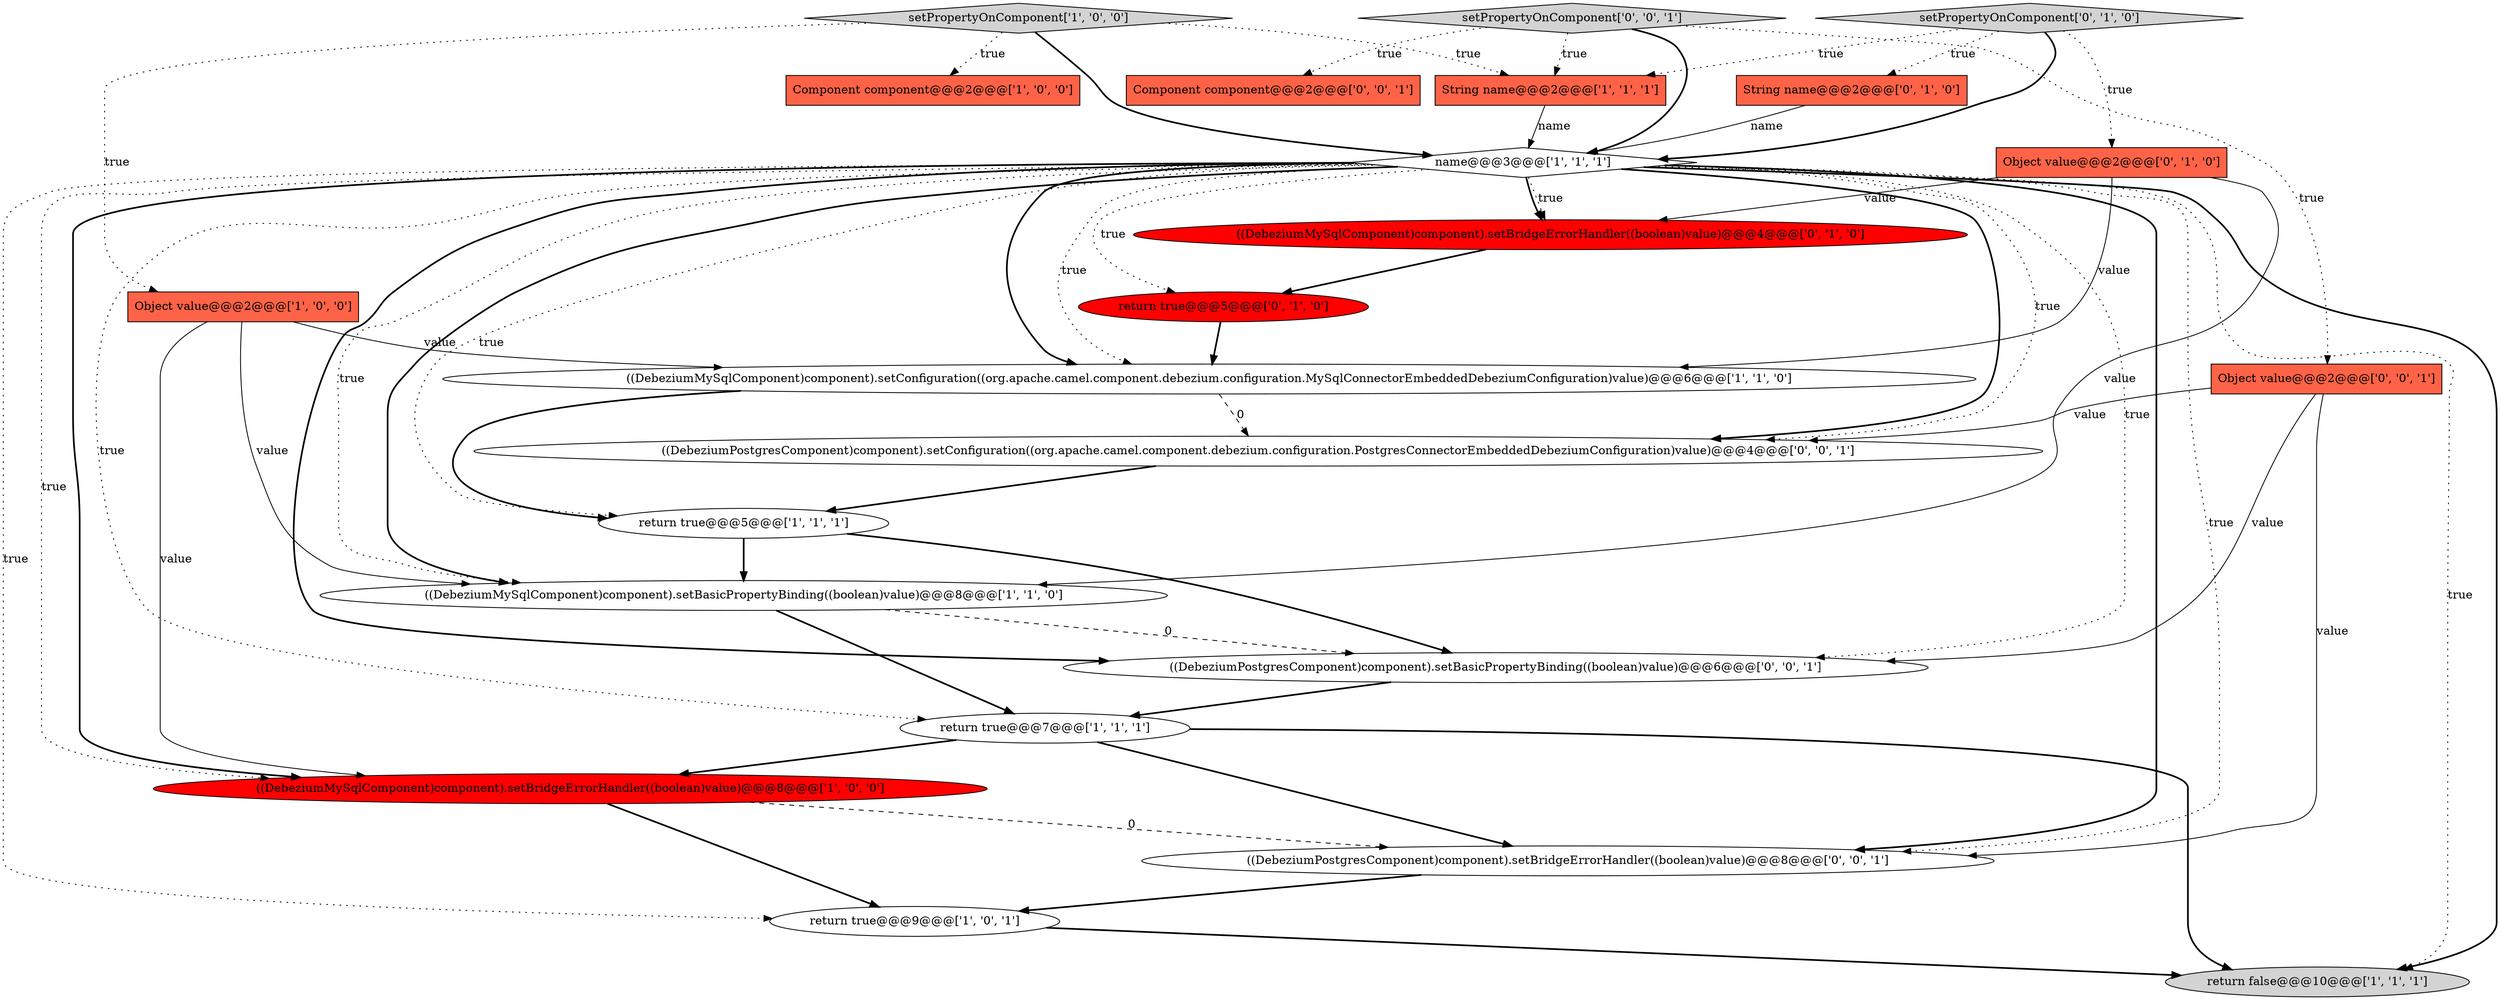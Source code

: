 digraph {
2 [style = filled, label = "((DebeziumMySqlComponent)component).setBasicPropertyBinding((boolean)value)@@@8@@@['1', '1', '0']", fillcolor = white, shape = ellipse image = "AAA0AAABBB1BBB"];
8 [style = filled, label = "return true@@@7@@@['1', '1', '1']", fillcolor = white, shape = ellipse image = "AAA0AAABBB1BBB"];
5 [style = filled, label = "String name@@@2@@@['1', '1', '1']", fillcolor = tomato, shape = box image = "AAA0AAABBB1BBB"];
15 [style = filled, label = "String name@@@2@@@['0', '1', '0']", fillcolor = tomato, shape = box image = "AAA0AAABBB2BBB"];
14 [style = filled, label = "return true@@@5@@@['0', '1', '0']", fillcolor = red, shape = ellipse image = "AAA1AAABBB2BBB"];
21 [style = filled, label = "((DebeziumPostgresComponent)component).setBasicPropertyBinding((boolean)value)@@@6@@@['0', '0', '1']", fillcolor = white, shape = ellipse image = "AAA0AAABBB3BBB"];
1 [style = filled, label = "Object value@@@2@@@['1', '0', '0']", fillcolor = tomato, shape = box image = "AAA0AAABBB1BBB"];
22 [style = filled, label = "((DebeziumPostgresComponent)component).setBridgeErrorHandler((boolean)value)@@@8@@@['0', '0', '1']", fillcolor = white, shape = ellipse image = "AAA0AAABBB3BBB"];
13 [style = filled, label = "((DebeziumMySqlComponent)component).setBridgeErrorHandler((boolean)value)@@@4@@@['0', '1', '0']", fillcolor = red, shape = ellipse image = "AAA1AAABBB2BBB"];
6 [style = filled, label = "((DebeziumMySqlComponent)component).setBridgeErrorHandler((boolean)value)@@@8@@@['1', '0', '0']", fillcolor = red, shape = ellipse image = "AAA1AAABBB1BBB"];
12 [style = filled, label = "Object value@@@2@@@['0', '1', '0']", fillcolor = tomato, shape = box image = "AAA0AAABBB2BBB"];
18 [style = filled, label = "((DebeziumPostgresComponent)component).setConfiguration((org.apache.camel.component.debezium.configuration.PostgresConnectorEmbeddedDebeziumConfiguration)value)@@@4@@@['0', '0', '1']", fillcolor = white, shape = ellipse image = "AAA0AAABBB3BBB"];
16 [style = filled, label = "setPropertyOnComponent['0', '1', '0']", fillcolor = lightgray, shape = diamond image = "AAA0AAABBB2BBB"];
17 [style = filled, label = "Component component@@@2@@@['0', '0', '1']", fillcolor = tomato, shape = box image = "AAA0AAABBB3BBB"];
9 [style = filled, label = "return false@@@10@@@['1', '1', '1']", fillcolor = lightgray, shape = ellipse image = "AAA0AAABBB1BBB"];
19 [style = filled, label = "Object value@@@2@@@['0', '0', '1']", fillcolor = tomato, shape = box image = "AAA0AAABBB3BBB"];
4 [style = filled, label = "Component component@@@2@@@['1', '0', '0']", fillcolor = tomato, shape = box image = "AAA0AAABBB1BBB"];
10 [style = filled, label = "setPropertyOnComponent['1', '0', '0']", fillcolor = lightgray, shape = diamond image = "AAA0AAABBB1BBB"];
7 [style = filled, label = "return true@@@9@@@['1', '0', '1']", fillcolor = white, shape = ellipse image = "AAA0AAABBB1BBB"];
11 [style = filled, label = "return true@@@5@@@['1', '1', '1']", fillcolor = white, shape = ellipse image = "AAA0AAABBB1BBB"];
20 [style = filled, label = "setPropertyOnComponent['0', '0', '1']", fillcolor = lightgray, shape = diamond image = "AAA0AAABBB3BBB"];
3 [style = filled, label = "name@@@3@@@['1', '1', '1']", fillcolor = white, shape = diamond image = "AAA0AAABBB1BBB"];
0 [style = filled, label = "((DebeziumMySqlComponent)component).setConfiguration((org.apache.camel.component.debezium.configuration.MySqlConnectorEmbeddedDebeziumConfiguration)value)@@@6@@@['1', '1', '0']", fillcolor = white, shape = ellipse image = "AAA0AAABBB1BBB"];
3->11 [style = dotted, label="true"];
19->18 [style = solid, label="value"];
16->3 [style = bold, label=""];
3->7 [style = dotted, label="true"];
16->12 [style = dotted, label="true"];
20->17 [style = dotted, label="true"];
11->21 [style = bold, label=""];
18->11 [style = bold, label=""];
1->6 [style = solid, label="value"];
21->8 [style = bold, label=""];
0->11 [style = bold, label=""];
3->6 [style = bold, label=""];
10->3 [style = bold, label=""];
8->6 [style = bold, label=""];
20->3 [style = bold, label=""];
3->9 [style = dotted, label="true"];
3->6 [style = dotted, label="true"];
10->5 [style = dotted, label="true"];
1->0 [style = solid, label="value"];
19->21 [style = solid, label="value"];
3->22 [style = bold, label=""];
22->7 [style = bold, label=""];
11->2 [style = bold, label=""];
6->22 [style = dashed, label="0"];
3->0 [style = bold, label=""];
3->14 [style = dotted, label="true"];
8->22 [style = bold, label=""];
12->0 [style = solid, label="value"];
3->18 [style = bold, label=""];
20->5 [style = dotted, label="true"];
19->22 [style = solid, label="value"];
3->9 [style = bold, label=""];
7->9 [style = bold, label=""];
3->2 [style = bold, label=""];
14->0 [style = bold, label=""];
2->21 [style = dashed, label="0"];
1->2 [style = solid, label="value"];
3->21 [style = dotted, label="true"];
3->18 [style = dotted, label="true"];
3->22 [style = dotted, label="true"];
15->3 [style = solid, label="name"];
3->0 [style = dotted, label="true"];
16->5 [style = dotted, label="true"];
8->9 [style = bold, label=""];
3->13 [style = bold, label=""];
5->3 [style = solid, label="name"];
0->18 [style = dashed, label="0"];
3->21 [style = bold, label=""];
20->19 [style = dotted, label="true"];
10->1 [style = dotted, label="true"];
10->4 [style = dotted, label="true"];
12->13 [style = solid, label="value"];
6->7 [style = bold, label=""];
3->8 [style = dotted, label="true"];
12->2 [style = solid, label="value"];
13->14 [style = bold, label=""];
2->8 [style = bold, label=""];
3->13 [style = dotted, label="true"];
3->2 [style = dotted, label="true"];
16->15 [style = dotted, label="true"];
}

